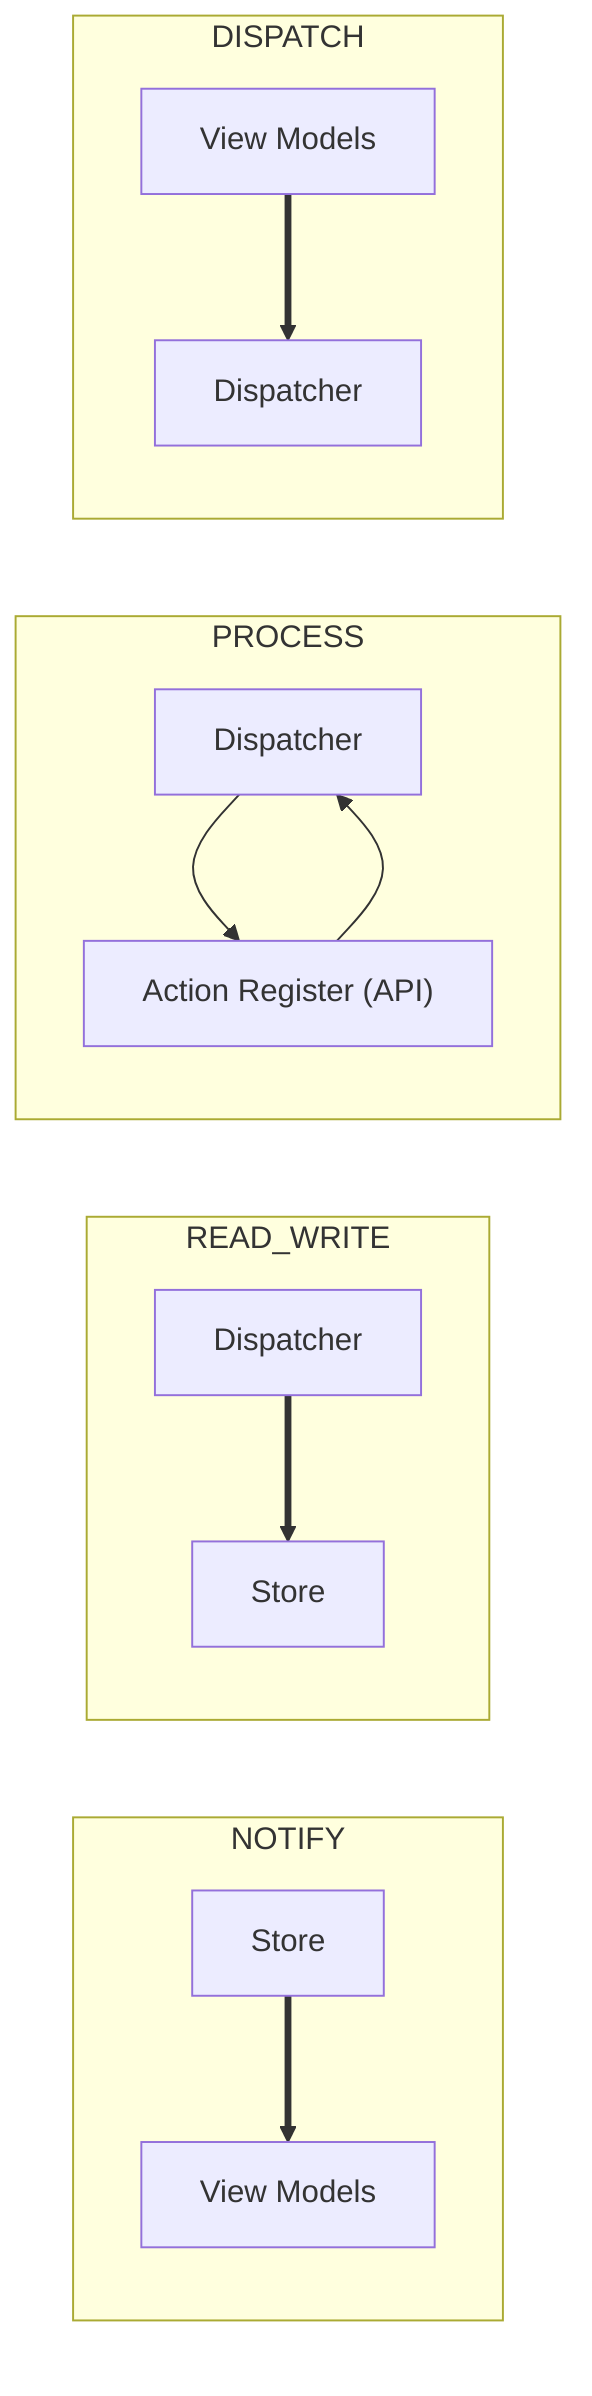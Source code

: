 graph LR
    subgraph NOTIFY
    D4[Store] ==> A4[View Models]
    end

    subgraph READ_WRITE
    B3[Dispatcher] ==> D3[Store]
    end

    subgraph PROCESS
    B2[Dispatcher] --> C2["Action Register (API)"]
    C2 --> B2
    end

    subgraph DISPATCH
    A1[View Models] ==> B1[Dispatcher]
    end
